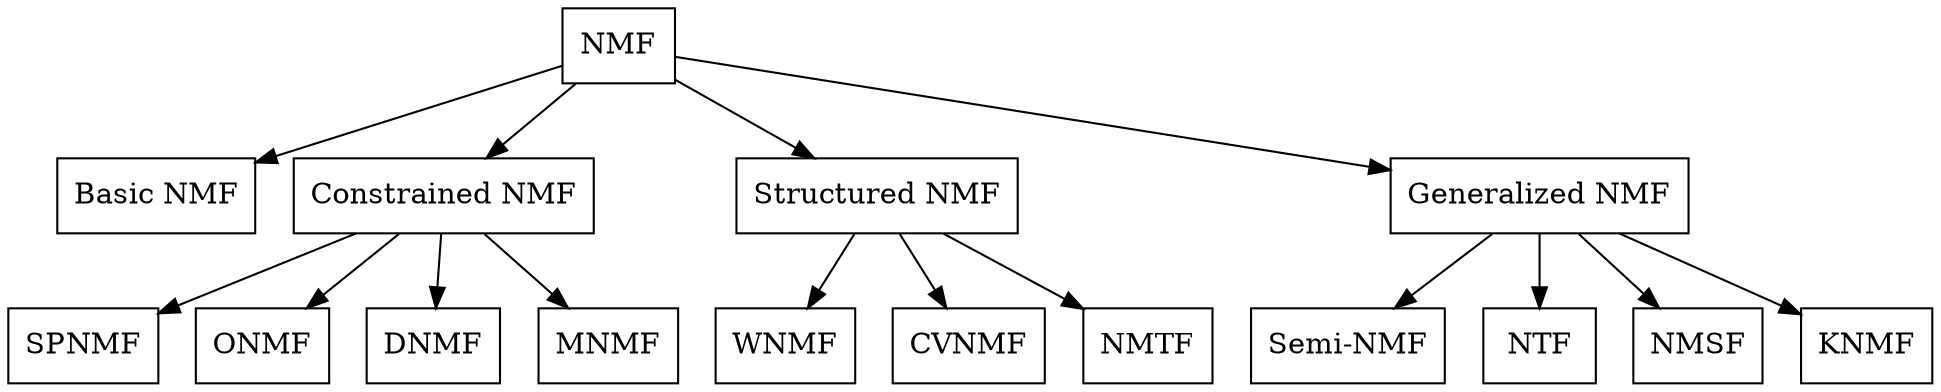 digraph G {
	ratio="compress";
	node [shape="box"];

	"NMF" -> {"Basic NMF" "Constrained NMF" "Structured NMF" "Generalized NMF"}
	"Structured NMF" -> {WNMF CVNMF NMTF}
	"Constrained NMF" -> {SPNMF ONMF DNMF MNMF}
	"Generalized NMF" -> {"Semi-NMF" NTF NMSF KNMF}
}